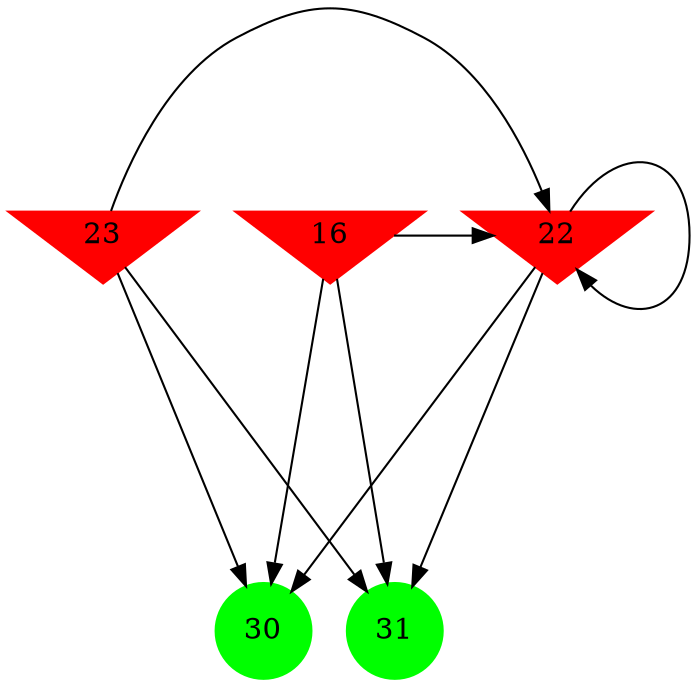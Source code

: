 digraph brain {
	ranksep=2.0;
	16 [shape=invtriangle,style=filled,color=red];
	22 [shape=invtriangle,style=filled,color=red];
	23 [shape=invtriangle,style=filled,color=red];
	30 [shape=circle,style=filled,color=green];
	31 [shape=circle,style=filled,color=green];
	23	->	30;
	23	->	31;
	23	->	22;
	16	->	30;
	16	->	31;
	16	->	22;
	22	->	30;
	22	->	31;
	22	->	22;
	{ rank=same; 16; 22; 23; }
	{ rank=same; }
	{ rank=same; 30; 31; }
}
